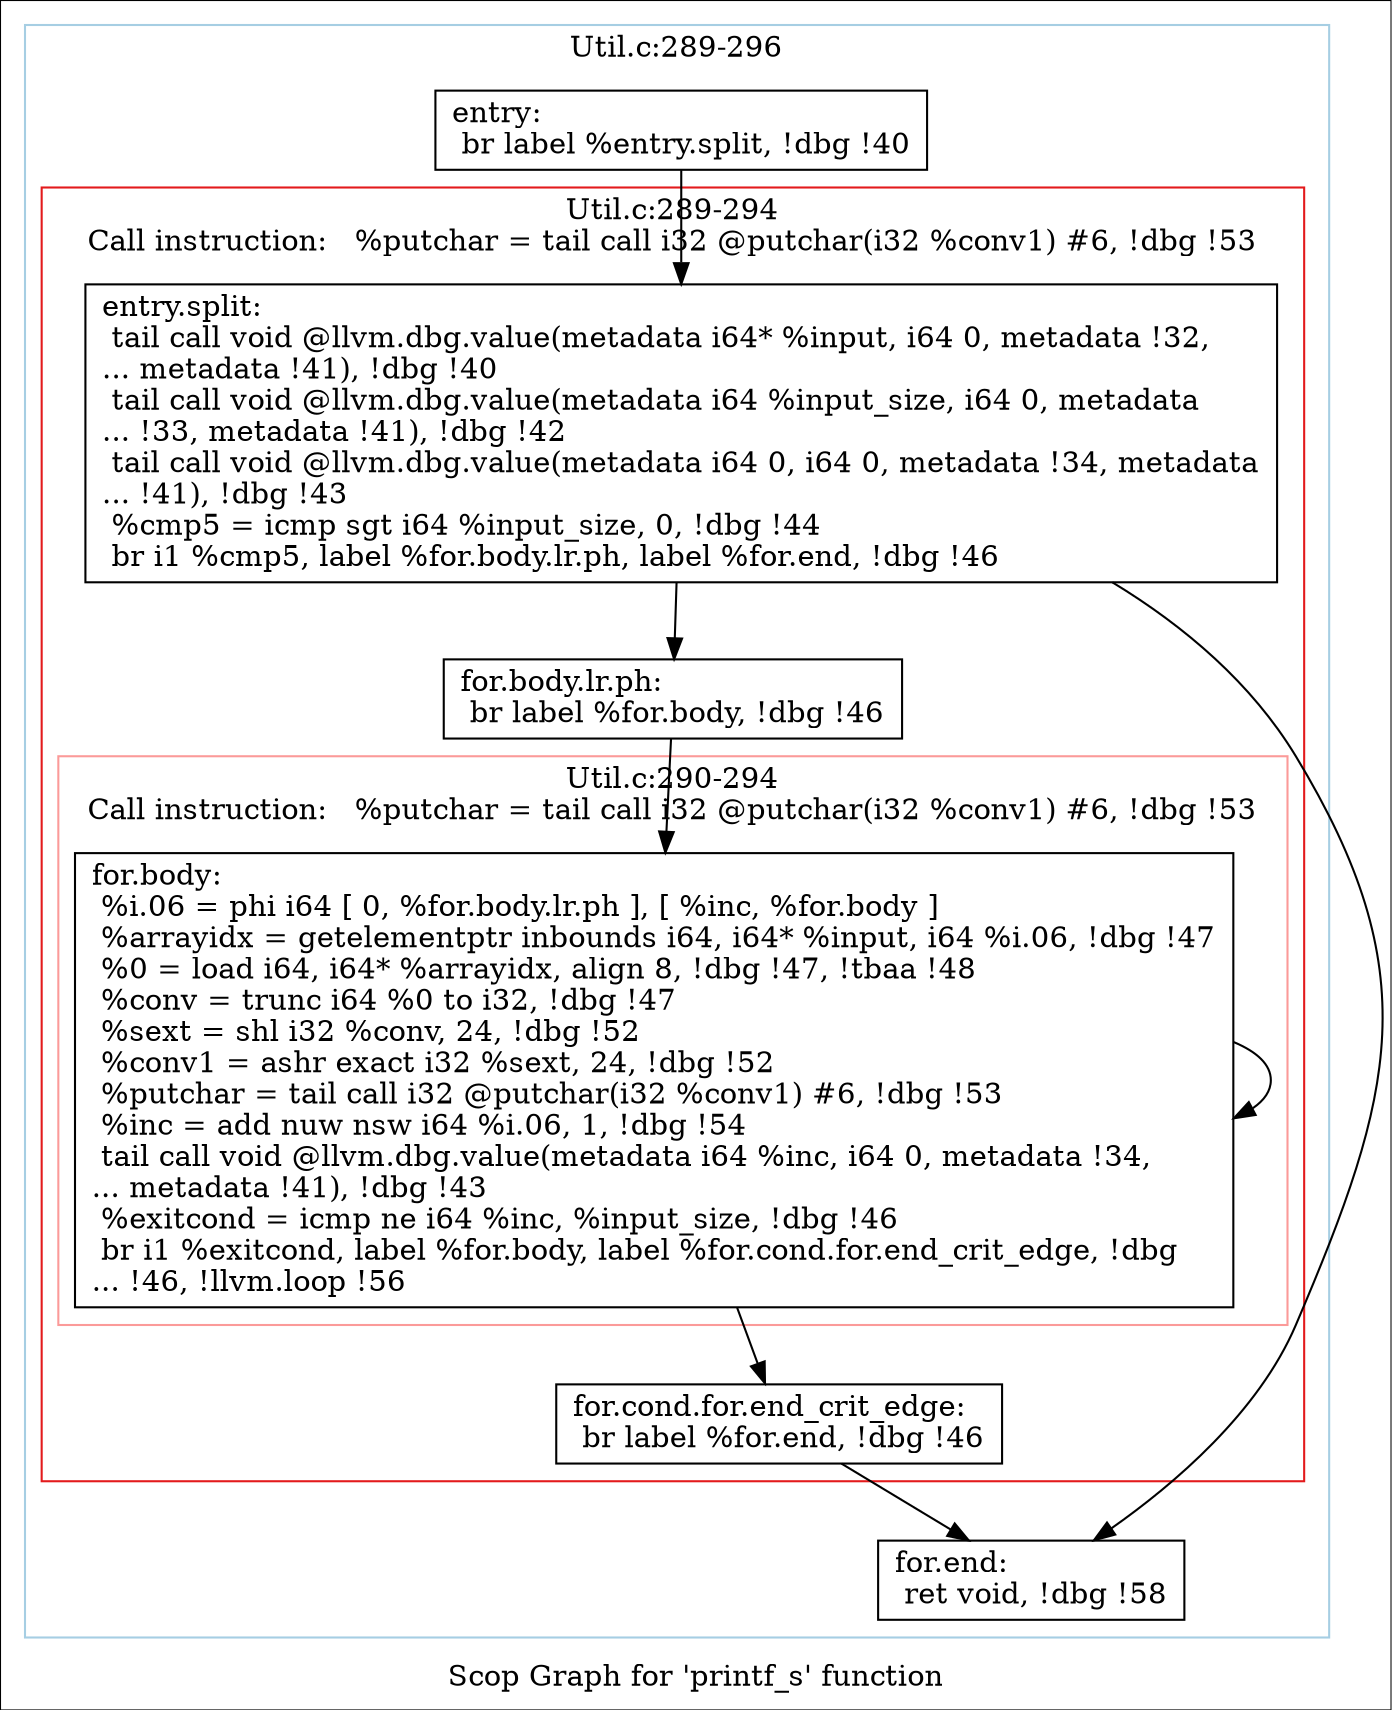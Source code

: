 digraph "Scop Graph for 'printf_s' function" {
	label="Scop Graph for 'printf_s' function";

	Node0xaaf5490 [shape=record,label="{entry:\l  br label %entry.split, !dbg !40\l}"];
	Node0xaaf5490 -> Node0xab6c560;
	Node0xab6c560 [shape=record,label="{entry.split:                                      \l  tail call void @llvm.dbg.value(metadata i64* %input, i64 0, metadata !32,\l... metadata !41), !dbg !40\l  tail call void @llvm.dbg.value(metadata i64 %input_size, i64 0, metadata\l... !33, metadata !41), !dbg !42\l  tail call void @llvm.dbg.value(metadata i64 0, i64 0, metadata !34, metadata\l... !41), !dbg !43\l  %cmp5 = icmp sgt i64 %input_size, 0, !dbg !44\l  br i1 %cmp5, label %for.body.lr.ph, label %for.end, !dbg !46\l}"];
	Node0xab6c560 -> Node0xab5a6d0;
	Node0xab6c560 -> Node0xab65890;
	Node0xab5a6d0 [shape=record,label="{for.body.lr.ph:                                   \l  br label %for.body, !dbg !46\l}"];
	Node0xab5a6d0 -> Node0xab487d0;
	Node0xab487d0 [shape=record,label="{for.body:                                         \l  %i.06 = phi i64 [ 0, %for.body.lr.ph ], [ %inc, %for.body ]\l  %arrayidx = getelementptr inbounds i64, i64* %input, i64 %i.06, !dbg !47\l  %0 = load i64, i64* %arrayidx, align 8, !dbg !47, !tbaa !48\l  %conv = trunc i64 %0 to i32, !dbg !47\l  %sext = shl i32 %conv, 24, !dbg !52\l  %conv1 = ashr exact i32 %sext, 24, !dbg !52\l  %putchar = tail call i32 @putchar(i32 %conv1) #6, !dbg !53\l  %inc = add nuw nsw i64 %i.06, 1, !dbg !54\l  tail call void @llvm.dbg.value(metadata i64 %inc, i64 0, metadata !34,\l... metadata !41), !dbg !43\l  %exitcond = icmp ne i64 %inc, %input_size, !dbg !46\l  br i1 %exitcond, label %for.body, label %for.cond.for.end_crit_edge, !dbg\l... !46, !llvm.loop !56\l}"];
	Node0xab487d0 -> Node0xab487d0[constraint=false];
	Node0xab487d0 -> Node0xab5b6d0;
	Node0xab5b6d0 [shape=record,label="{for.cond.for.end_crit_edge:                       \l  br label %for.end, !dbg !46\l}"];
	Node0xab5b6d0 -> Node0xab65890;
	Node0xab65890 [shape=record,label="{for.end:                                          \l  ret void, !dbg !58\l}"];
	colorscheme = "paired12"
        subgraph cluster_0xab7b830 {
          label = "Util.c:289-296
";
          style = solid;
          color = 1
          subgraph cluster_0xab4aa00 {
            label = "Util.c:289-294
Call instruction:   %putchar = tail call i32 @putchar(i32 %conv1) #6, !dbg !53";
            style = solid;
            color = 6
            subgraph cluster_0xab4a980 {
              label = "Util.c:290-294
Call instruction:   %putchar = tail call i32 @putchar(i32 %conv1) #6, !dbg !53";
              style = solid;
              color = 5
              Node0xab487d0;
            }
            Node0xab6c560;
            Node0xab5a6d0;
            Node0xab5b6d0;
          }
          Node0xaaf5490;
          Node0xab65890;
        }
}
